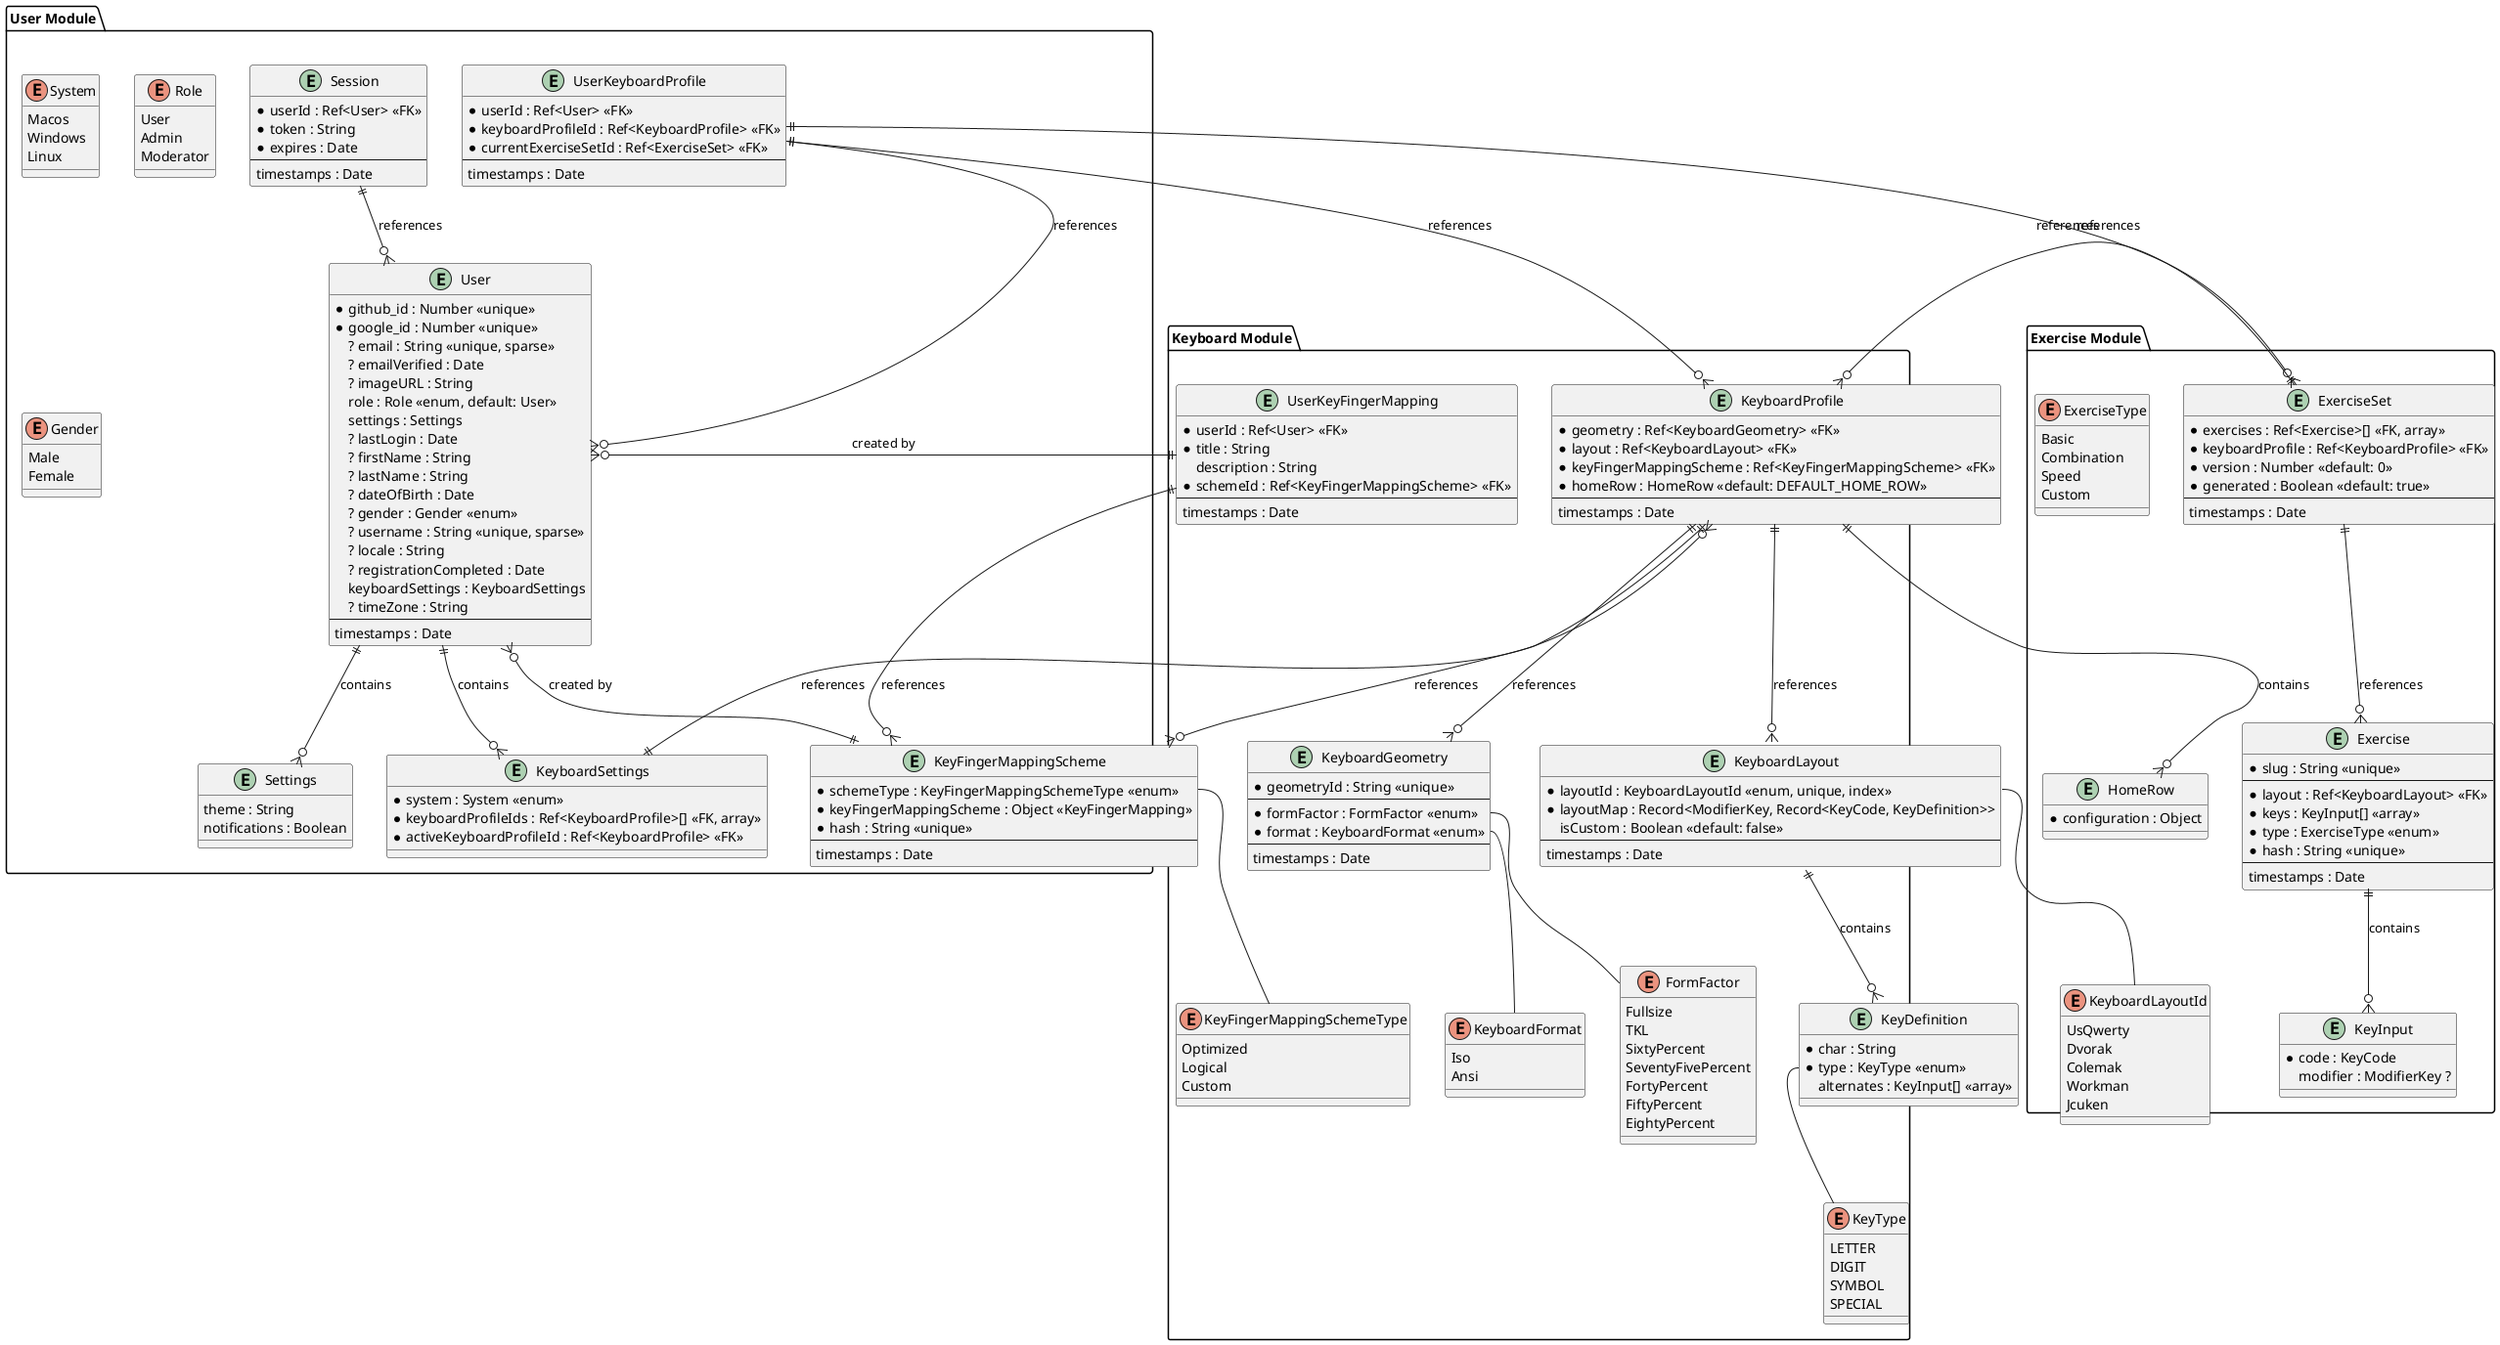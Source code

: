 @startuml
' ER Diagram for Keyboard Trainer System (Updated for KeyFingerMappingScheme)
' Organizes entities by logical modules for clarity

package "Exercise Module" {
  entity "Exercise" {
    ' Represents a single exercise with key inputs and layout
    * slug : String <<unique>>
    --
    * layout : Ref<KeyboardLayout> <<FK>>
    * keys : KeyInput[] <<array>>
    * type : ExerciseType <<enum>>
    * hash : String <<unique>>
    --
    timestamps : Date
  }

  entity "ExerciseSet" {
    ' Groups exercises for a specific keyboard profile
    * exercises : Ref<Exercise>[] <<FK, array>>
    * keyboardProfile : Ref<KeyboardProfile> <<FK>>
    * version : Number <<default: 0>>
    * generated : Boolean <<default: true>>
    --
    timestamps : Date
  }

  entity "KeyInput" {
    ' Defines a key press with code and modifier
    * code : KeyCode
    modifier : ModifierKey ?
  }

  enum "ExerciseType" {
    Basic
    Combination
    Speed
    Custom
  }
}

package "Keyboard Module" {
  entity "KeyboardProfile" {
    ' Defines user-specific keyboard configuration
    * geometry : Ref<KeyboardGeometry> <<FK>>
    * layout : Ref<KeyboardLayout> <<FK>>
    * keyFingerMappingScheme : Ref<KeyFingerMappingScheme> <<FK>>
    * homeRow : HomeRow <<default: DEFAULT_HOME_ROW>>
    --
    timestamps : Date
  }

  entity "KeyboardGeometry" {
    ' Defines physical geometry of the keyboard
    * geometryId : String <<unique>>
    --
    * formFactor : FormFactor <<enum>>
    * format : KeyboardFormat <<enum>>
    --
    timestamps : Date
  }

  entity "KeyboardLayout" {
    ' Defines keyboard layout with key mappings
    * layoutId : KeyboardLayoutId <<enum, unique, index>>
    * layoutMap : Record<ModifierKey, Record<KeyCode, KeyDefinition>>
    isCustom : Boolean <<default: false>>
    --
    timestamps : Date
  }

  entity "KeyDefinition" {
    ' Defines key characteristics for a layout
    * char : String
    * type : KeyType <<enum>>
    alternates : KeyInput[] <<array>>
  }

  entity "KeyFingerMappingScheme" {
    ' Maps keys to fingers for typing
    * schemeType : KeyFingerMappingSchemeType <<enum>>
    * keyFingerMappingScheme : Object <<KeyFingerMapping>>
    * hash : String <<unique>>
    --
    timestamps : Date
  }

  entity "UserKeyFingerMapping" {
    ' Links user to a scheme with custom title
    * userId : Ref<User> <<FK>>
    * title : String
    description : String
    * schemeId : Ref<KeyFingerMappingScheme> <<FK>>
    --
    timestamps : Date
  }

  entity "HomeRow" {
    ' Defines home row configuration for typing
    * configuration : Object
  }

  enum "FormFactor" {
    Fullsize
    TKL
    SixtyPercent
    SeventyFivePercent
    FortyPercent
    FiftyPercent
    EightyPercent
  }

  enum "KeyboardFormat" {
    Iso
    Ansi
  }

  enum "KeyboardLayoutId" {
    UsQwerty
    Dvorak
    Colemak
    Workman
    Jcuken
  }

  enum "KeyType" {
    LETTER
    DIGIT
    SYMBOL
    SPECIAL
  }

  enum "KeyFingerMappingSchemeType" {
    Optimized
    Logical
    Custom
  }
}

package "User Module" {
  entity "User" {
    ' Represents a user with authentication and settings
    * github_id : Number <<unique>>
    * google_id : Number <<unique>>
    ? email : String <<unique, sparse>>
    ? emailVerified : Date
    ? imageURL : String
    role : Role <<enum, default: User>>
    settings : Settings
    ? lastLogin : Date
    ? firstName : String
    ? lastName : String
    ? dateOfBirth : Date
    ? gender : Gender <<enum>>
    ? username : String <<unique, sparse>>
    ? locale : String
    ? registrationCompleted : Date
    keyboardSettings : KeyboardSettings
    ? timeZone : String
    --
    timestamps : Date
  }

  entity "Settings" {
    ' User-specific settings
    theme : String
    notifications : Boolean
  }

  entity "KeyboardSettings" {
    ' User-specific keyboard settings
    * system : System <<enum>>
    * keyboardProfileIds : Ref<KeyboardProfile>[] <<FK, array>>
    * activeKeyboardProfileId : Ref<KeyboardProfile> <<FK>>
  }

  entity "UserKeyboardProfile" {
    ' Links user to keyboard profile and exercise set
    * userId : Ref<User> <<FK>>
    * keyboardProfileId : Ref<KeyboardProfile> <<FK>>
    * currentExerciseSetId : Ref<ExerciseSet> <<FK>>
    --
    timestamps : Date
  }

  entity "Session" {
    ' Represents a user session, used in authentication
    * userId : Ref<User> <<FK>>
    * token : String
    * expires : Date
    --
    timestamps : Date
  }

  enum "System" {
    Macos
    Windows
    Linux
  }

  enum "Role" {
    User
    Admin
    Moderator
  }

  enum "Gender" {
    Male
    Female
  }
}

' Relationships
Exercise ||--o{ KeyInput : contains
Exercise ||--o{ KeyboardLayout : references
ExerciseSet ||--o{ Exercise : references
ExerciseSet ||--o{ KeyboardProfile : references
KeyboardProfile ||--o{ KeyboardGeometry : references
KeyboardProfile ||--o{ KeyboardLayout : references
KeyboardProfile ||--o{ KeyFingerMappingScheme : references
KeyboardProfile ||--o{ HomeRow : contains
KeyboardLayout ||--o{ KeyDefinition : contains
UserKeyFingerMapping ||--o{ User : created by
UserKeyFingerMapping ||--o{ KeyFingerMappingScheme : references
KeyDefinition ||--o{ KeyInput : contains
KeyFingerMappingScheme ||--o{ User : created by
User ||--o{ Settings : contains
User ||--o{ KeyboardSettings : contains
KeyboardSettings ||--o{ KeyboardProfile : references
UserKeyboardProfile ||--o{ User : references
UserKeyboardProfile ||--o{ KeyboardProfile : references
UserKeyboardProfile ||--o{ ExerciseSet : references
Session ||--o{ User : references

' Enum dependencies (as type references)
KeyboardGeometry::formFactor -- FormFactor
KeyboardGeometry::format -- KeyboardFormat

KeyboardLayout::layoutId -- KeyboardLayoutId

KeyDefinition::type -- KeyType

KeyFingerMappingScheme::schemeType -- KeyFingerMappingSchemeType

@enduml
